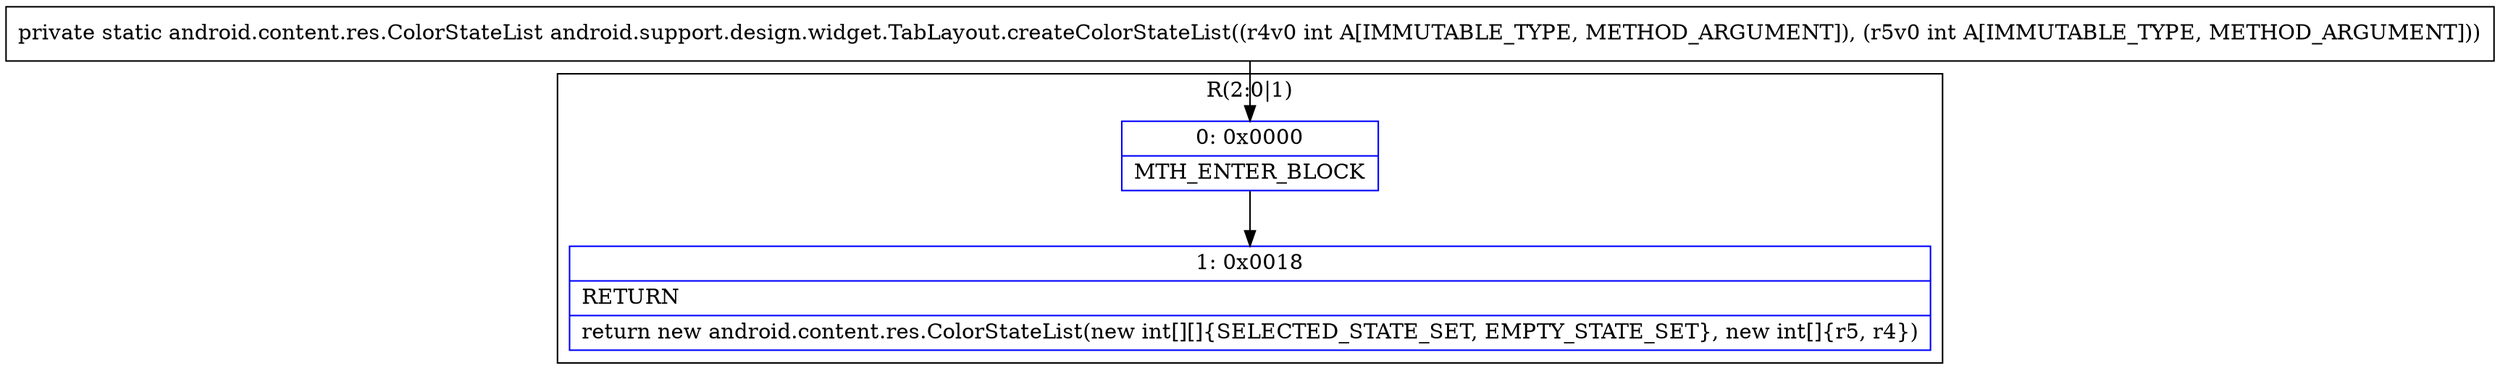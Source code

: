digraph "CFG forandroid.support.design.widget.TabLayout.createColorStateList(II)Landroid\/content\/res\/ColorStateList;" {
subgraph cluster_Region_1542272725 {
label = "R(2:0|1)";
node [shape=record,color=blue];
Node_0 [shape=record,label="{0\:\ 0x0000|MTH_ENTER_BLOCK\l}"];
Node_1 [shape=record,label="{1\:\ 0x0018|RETURN\l|return new android.content.res.ColorStateList(new int[][]\{SELECTED_STATE_SET, EMPTY_STATE_SET\}, new int[]\{r5, r4\})\l}"];
}
MethodNode[shape=record,label="{private static android.content.res.ColorStateList android.support.design.widget.TabLayout.createColorStateList((r4v0 int A[IMMUTABLE_TYPE, METHOD_ARGUMENT]), (r5v0 int A[IMMUTABLE_TYPE, METHOD_ARGUMENT])) }"];
MethodNode -> Node_0;
Node_0 -> Node_1;
}


